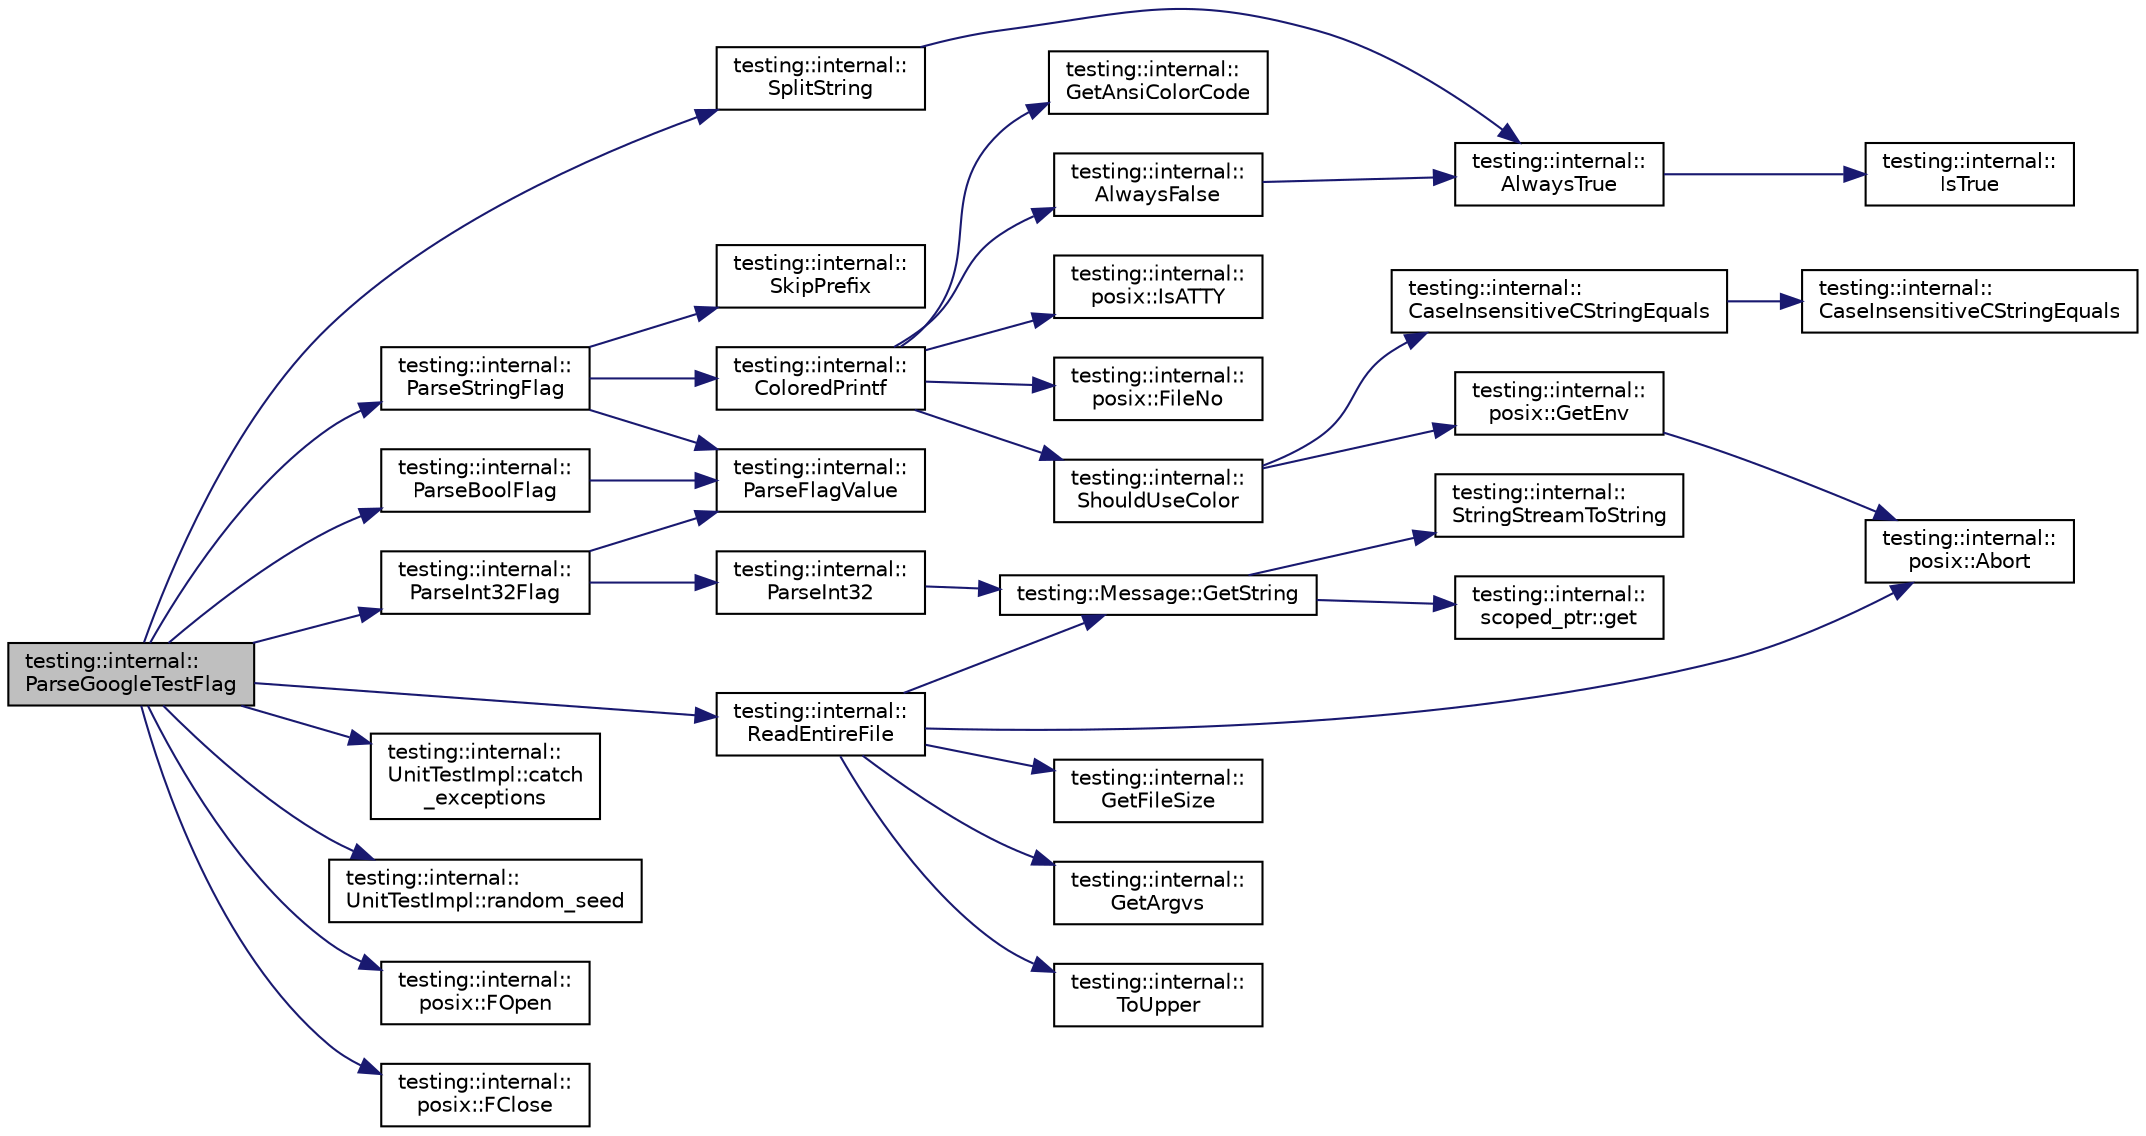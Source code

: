 digraph "testing::internal::ParseGoogleTestFlag"
{
  edge [fontname="Helvetica",fontsize="10",labelfontname="Helvetica",labelfontsize="10"];
  node [fontname="Helvetica",fontsize="10",shape=record];
  rankdir="LR";
  Node2069 [label="testing::internal::\lParseGoogleTestFlag",height=0.2,width=0.4,color="black", fillcolor="grey75", style="filled", fontcolor="black"];
  Node2069 -> Node2070 [color="midnightblue",fontsize="10",style="solid",fontname="Helvetica"];
  Node2070 [label="testing::internal::\lParseBoolFlag",height=0.2,width=0.4,color="black", fillcolor="white", style="filled",URL="$d0/da7/namespacetesting_1_1internal.html#ada3b98e7cfe93f4ba2053c470d9e3e51"];
  Node2070 -> Node2071 [color="midnightblue",fontsize="10",style="solid",fontname="Helvetica"];
  Node2071 [label="testing::internal::\lParseFlagValue",height=0.2,width=0.4,color="black", fillcolor="white", style="filled",URL="$d0/da7/namespacetesting_1_1internal.html#a8bfd56af5e4a89bfb76f7e1723e41b03"];
  Node2069 -> Node2072 [color="midnightblue",fontsize="10",style="solid",fontname="Helvetica"];
  Node2072 [label="testing::internal::\lUnitTestImpl::catch\l_exceptions",height=0.2,width=0.4,color="black", fillcolor="white", style="filled",URL="$d7/dda/classtesting_1_1internal_1_1_unit_test_impl.html#aa311b980783a9cfb547831f7b19e3f3a"];
  Node2069 -> Node2073 [color="midnightblue",fontsize="10",style="solid",fontname="Helvetica"];
  Node2073 [label="testing::internal::\lParseStringFlag",height=0.2,width=0.4,color="black", fillcolor="white", style="filled",URL="$d0/da7/namespacetesting_1_1internal.html#aa4ce312efaaf7a97aac2303173afe021"];
  Node2073 -> Node2071 [color="midnightblue",fontsize="10",style="solid",fontname="Helvetica"];
  Node2073 -> Node2074 [color="midnightblue",fontsize="10",style="solid",fontname="Helvetica"];
  Node2074 [label="testing::internal::\lSkipPrefix",height=0.2,width=0.4,color="black", fillcolor="white", style="filled",URL="$d0/da7/namespacetesting_1_1internal.html#a244d9a3765727306b597b8992ab84036"];
  Node2073 -> Node2075 [color="midnightblue",fontsize="10",style="solid",fontname="Helvetica"];
  Node2075 [label="testing::internal::\lColoredPrintf",height=0.2,width=0.4,color="black", fillcolor="white", style="filled",URL="$d0/da7/namespacetesting_1_1internal.html#adef3055706176001364e54eb73a87e31"];
  Node2075 -> Node2076 [color="midnightblue",fontsize="10",style="solid",fontname="Helvetica"];
  Node2076 [label="testing::internal::\lAlwaysFalse",height=0.2,width=0.4,color="black", fillcolor="white", style="filled",URL="$d0/da7/namespacetesting_1_1internal.html#a4b24c851ab13569b1b15b3d259b60d2e"];
  Node2076 -> Node2077 [color="midnightblue",fontsize="10",style="solid",fontname="Helvetica"];
  Node2077 [label="testing::internal::\lAlwaysTrue",height=0.2,width=0.4,color="black", fillcolor="white", style="filled",URL="$d0/da7/namespacetesting_1_1internal.html#a922c9da63cd4bf94fc473b9ecac76414"];
  Node2077 -> Node2078 [color="midnightblue",fontsize="10",style="solid",fontname="Helvetica"];
  Node2078 [label="testing::internal::\lIsTrue",height=0.2,width=0.4,color="black", fillcolor="white", style="filled",URL="$d0/da7/namespacetesting_1_1internal.html#a527b9bcc13669b9a16400c8514266254"];
  Node2075 -> Node2079 [color="midnightblue",fontsize="10",style="solid",fontname="Helvetica"];
  Node2079 [label="testing::internal::\lShouldUseColor",height=0.2,width=0.4,color="black", fillcolor="white", style="filled",URL="$d0/da7/namespacetesting_1_1internal.html#ac1db1b4603967a6c4404f31cbbac31a6"];
  Node2079 -> Node2080 [color="midnightblue",fontsize="10",style="solid",fontname="Helvetica"];
  Node2080 [label="testing::internal::\lCaseInsensitiveCStringEquals",height=0.2,width=0.4,color="black", fillcolor="white", style="filled",URL="$d0/da7/namespacetesting_1_1internal.html#aebfd0cd34de52d7973a5b2d03ba848cf"];
  Node2080 -> Node2081 [color="midnightblue",fontsize="10",style="solid",fontname="Helvetica"];
  Node2081 [label="testing::internal::\lCaseInsensitiveCStringEquals",height=0.2,width=0.4,color="black", fillcolor="white", style="filled",URL="$d0/da7/namespacetesting_1_1internal.html#ad5b31f61a3cc5b4226d3560f5b48f4dd"];
  Node2079 -> Node2082 [color="midnightblue",fontsize="10",style="solid",fontname="Helvetica"];
  Node2082 [label="testing::internal::\lposix::GetEnv",height=0.2,width=0.4,color="black", fillcolor="white", style="filled",URL="$d0/d81/namespacetesting_1_1internal_1_1posix.html#a1d5e3da5a27eed25986859fa83cafe95"];
  Node2082 -> Node2083 [color="midnightblue",fontsize="10",style="solid",fontname="Helvetica"];
  Node2083 [label="testing::internal::\lposix::Abort",height=0.2,width=0.4,color="black", fillcolor="white", style="filled",URL="$d0/d81/namespacetesting_1_1internal_1_1posix.html#a69b8278c59359dd6a6f941b4643db9fb"];
  Node2075 -> Node2084 [color="midnightblue",fontsize="10",style="solid",fontname="Helvetica"];
  Node2084 [label="testing::internal::\lposix::IsATTY",height=0.2,width=0.4,color="black", fillcolor="white", style="filled",URL="$d0/d81/namespacetesting_1_1internal_1_1posix.html#a16ebe936b3a8ea462a94191635aedc27"];
  Node2075 -> Node2085 [color="midnightblue",fontsize="10",style="solid",fontname="Helvetica"];
  Node2085 [label="testing::internal::\lposix::FileNo",height=0.2,width=0.4,color="black", fillcolor="white", style="filled",URL="$d0/d81/namespacetesting_1_1internal_1_1posix.html#a3117b067e1f942a2031e666953120ccc"];
  Node2075 -> Node2086 [color="midnightblue",fontsize="10",style="solid",fontname="Helvetica"];
  Node2086 [label="testing::internal::\lGetAnsiColorCode",height=0.2,width=0.4,color="black", fillcolor="white", style="filled",URL="$d0/da7/namespacetesting_1_1internal.html#a0aefb9deb60e90f19c236559837303d8"];
  Node2069 -> Node2087 [color="midnightblue",fontsize="10",style="solid",fontname="Helvetica"];
  Node2087 [label="testing::internal::\lParseInt32Flag",height=0.2,width=0.4,color="black", fillcolor="white", style="filled",URL="$d0/da7/namespacetesting_1_1internal.html#ae3449e173767750b613114ceac6d916a"];
  Node2087 -> Node2071 [color="midnightblue",fontsize="10",style="solid",fontname="Helvetica"];
  Node2087 -> Node2088 [color="midnightblue",fontsize="10",style="solid",fontname="Helvetica"];
  Node2088 [label="testing::internal::\lParseInt32",height=0.2,width=0.4,color="black", fillcolor="white", style="filled",URL="$d0/da7/namespacetesting_1_1internal.html#ac06fc81336a3d80755f4020d34321766"];
  Node2088 -> Node2089 [color="midnightblue",fontsize="10",style="solid",fontname="Helvetica"];
  Node2089 [label="testing::Message::GetString",height=0.2,width=0.4,color="black", fillcolor="white", style="filled",URL="$d2/da9/classtesting_1_1_message.html#a2cdc4df62bdcc9df37651a1cf527704e"];
  Node2089 -> Node2090 [color="midnightblue",fontsize="10",style="solid",fontname="Helvetica"];
  Node2090 [label="testing::internal::\lStringStreamToString",height=0.2,width=0.4,color="black", fillcolor="white", style="filled",URL="$d0/da7/namespacetesting_1_1internal.html#ac0a2b7f69fc829d80a39e925b6417e39"];
  Node2089 -> Node2091 [color="midnightblue",fontsize="10",style="solid",fontname="Helvetica"];
  Node2091 [label="testing::internal::\lscoped_ptr::get",height=0.2,width=0.4,color="black", fillcolor="white", style="filled",URL="$de/d6a/classtesting_1_1internal_1_1scoped__ptr.html#aa5984291e12453f1e81b7676d1fa26fd"];
  Node2069 -> Node2092 [color="midnightblue",fontsize="10",style="solid",fontname="Helvetica"];
  Node2092 [label="testing::internal::\lUnitTestImpl::random_seed",height=0.2,width=0.4,color="black", fillcolor="white", style="filled",URL="$d7/dda/classtesting_1_1internal_1_1_unit_test_impl.html#a625b9fb6d17b008c44fc902255e6343c"];
  Node2069 -> Node2093 [color="midnightblue",fontsize="10",style="solid",fontname="Helvetica"];
  Node2093 [label="testing::internal::\lposix::FOpen",height=0.2,width=0.4,color="black", fillcolor="white", style="filled",URL="$d0/d81/namespacetesting_1_1internal_1_1posix.html#a4042201dcc4932641d484e7ddf94de7d"];
  Node2069 -> Node2094 [color="midnightblue",fontsize="10",style="solid",fontname="Helvetica"];
  Node2094 [label="testing::internal::\lReadEntireFile",height=0.2,width=0.4,color="black", fillcolor="white", style="filled",URL="$d0/da7/namespacetesting_1_1internal.html#a2cc0be60c54a8701423fe5297e1349ee"];
  Node2094 -> Node2095 [color="midnightblue",fontsize="10",style="solid",fontname="Helvetica"];
  Node2095 [label="testing::internal::\lGetFileSize",height=0.2,width=0.4,color="black", fillcolor="white", style="filled",URL="$d0/da7/namespacetesting_1_1internal.html#a06ca3f65f5e85c9ce7299b9e4cd52408"];
  Node2094 -> Node2096 [color="midnightblue",fontsize="10",style="solid",fontname="Helvetica"];
  Node2096 [label="testing::internal::\lGetArgvs",height=0.2,width=0.4,color="black", fillcolor="white", style="filled",URL="$d0/da7/namespacetesting_1_1internal.html#a344160f771a3b754fa4e54b6e9846b23"];
  Node2094 -> Node2083 [color="midnightblue",fontsize="10",style="solid",fontname="Helvetica"];
  Node2094 -> Node2097 [color="midnightblue",fontsize="10",style="solid",fontname="Helvetica"];
  Node2097 [label="testing::internal::\lToUpper",height=0.2,width=0.4,color="black", fillcolor="white", style="filled",URL="$d0/da7/namespacetesting_1_1internal.html#ac1b876a8133895bd553d4780ecaa1e3a"];
  Node2094 -> Node2089 [color="midnightblue",fontsize="10",style="solid",fontname="Helvetica"];
  Node2069 -> Node2098 [color="midnightblue",fontsize="10",style="solid",fontname="Helvetica"];
  Node2098 [label="testing::internal::\lposix::FClose",height=0.2,width=0.4,color="black", fillcolor="white", style="filled",URL="$d0/d81/namespacetesting_1_1internal_1_1posix.html#af4beeaaa8d62916d5e3b644a1ddfbd6b"];
  Node2069 -> Node2099 [color="midnightblue",fontsize="10",style="solid",fontname="Helvetica"];
  Node2099 [label="testing::internal::\lSplitString",height=0.2,width=0.4,color="black", fillcolor="white", style="filled",URL="$d0/da7/namespacetesting_1_1internal.html#a8eb8eddf760375a490e007b20777ec56"];
  Node2099 -> Node2077 [color="midnightblue",fontsize="10",style="solid",fontname="Helvetica"];
}
